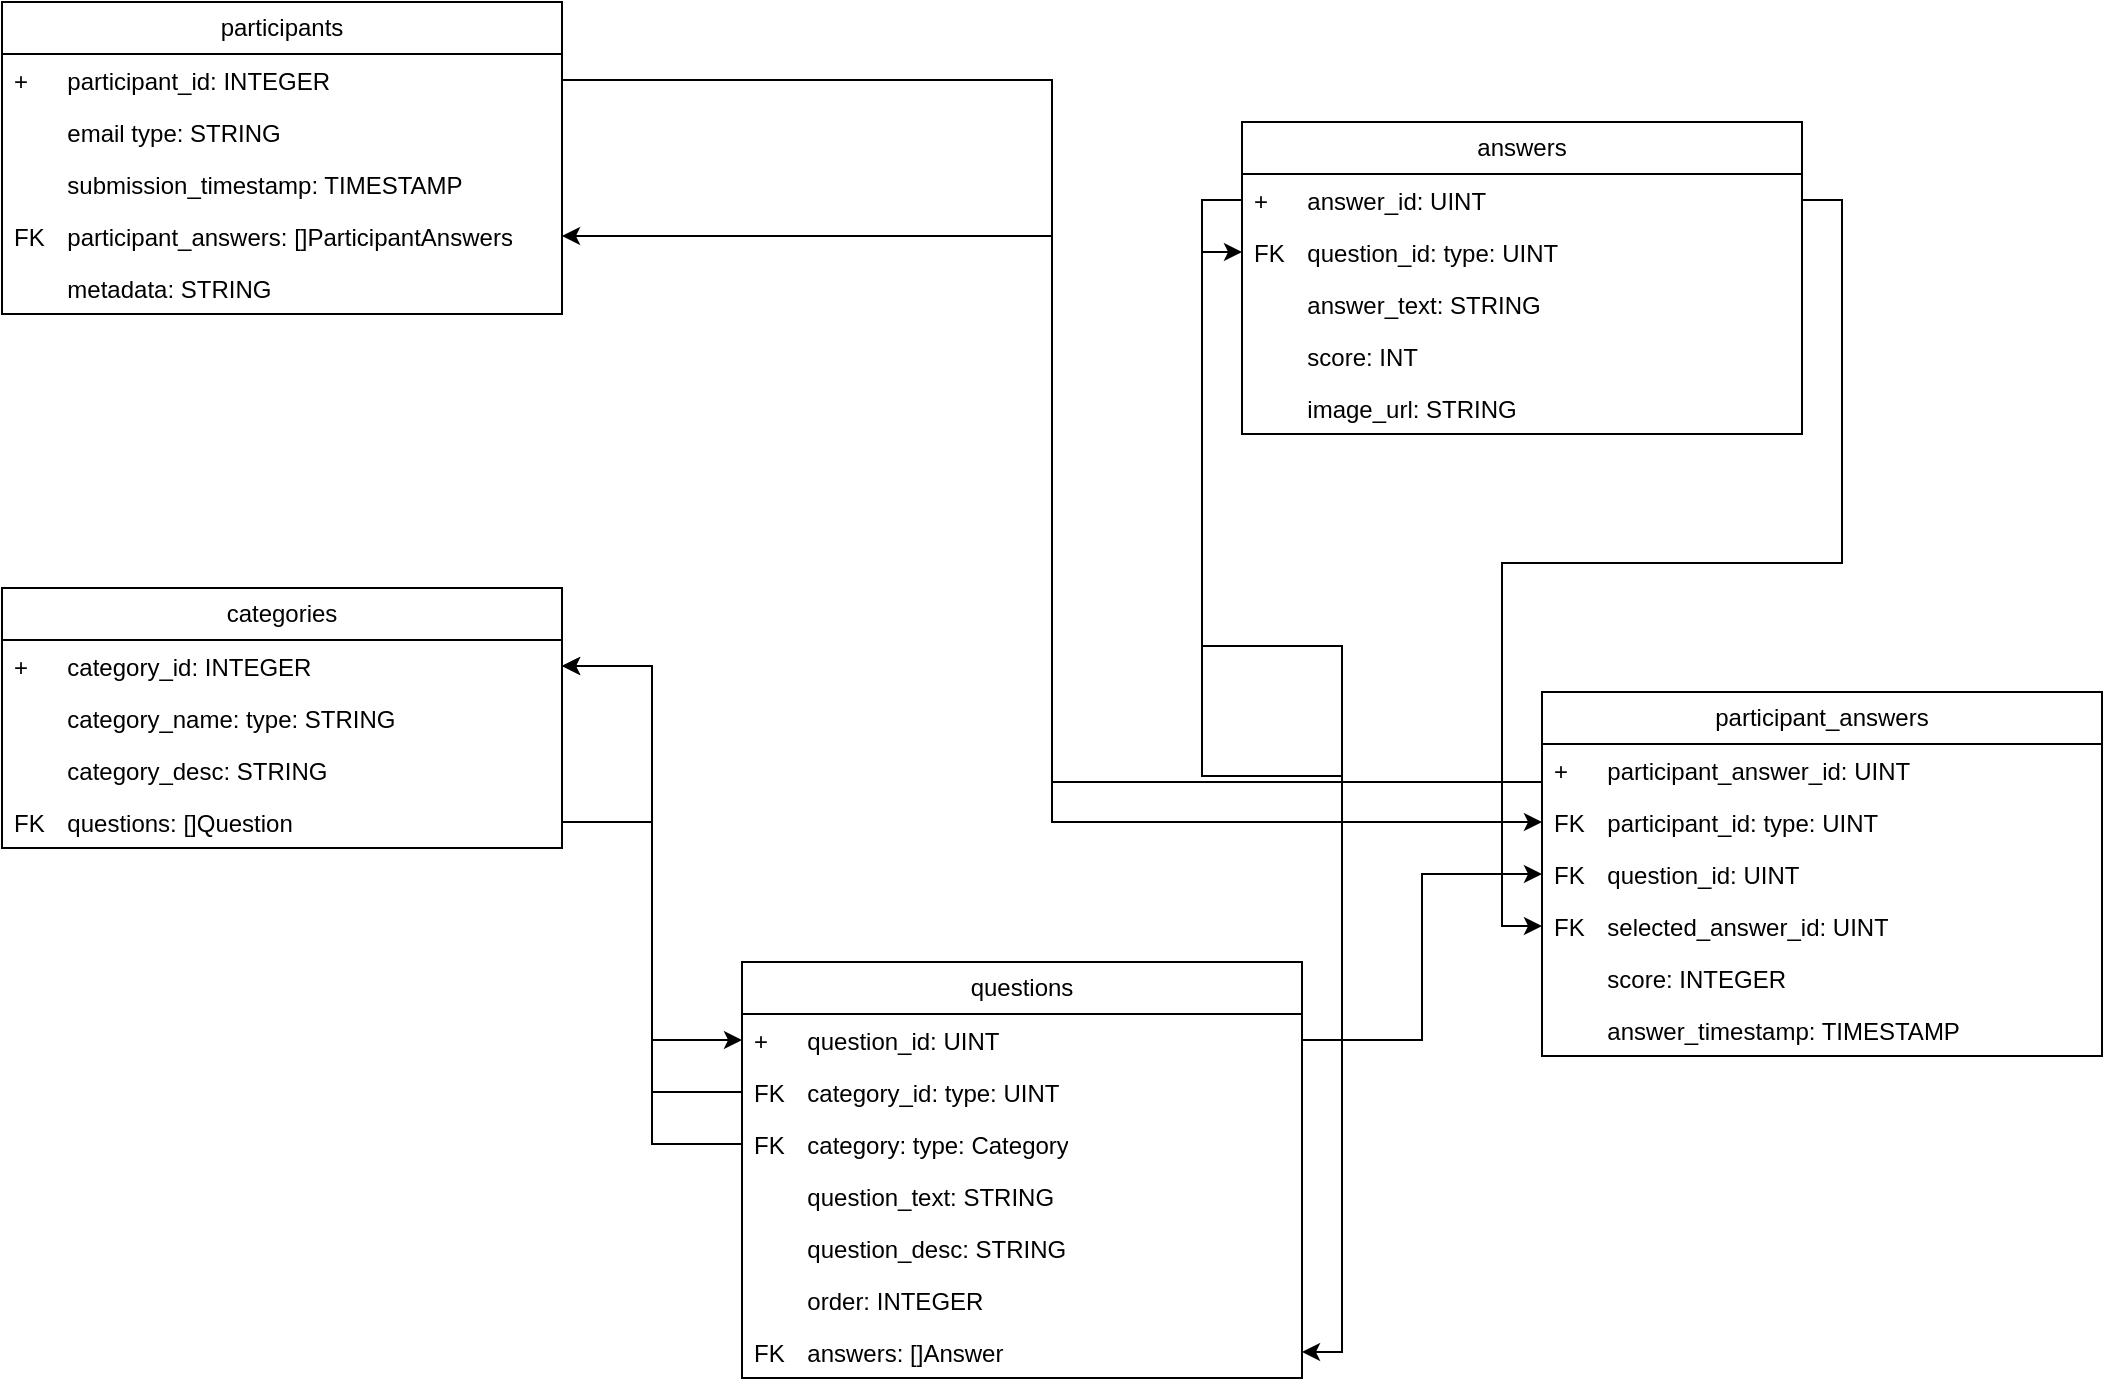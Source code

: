 <mxfile version="26.2.5">
  <diagram name="Page-1" id="a7904f86-f2b4-8e86-fa97-74104820619b">
    <mxGraphModel dx="1074" dy="725" grid="1" gridSize="10" guides="1" tooltips="1" connect="1" arrows="1" fold="1" page="1" pageScale="1" pageWidth="1100" pageHeight="850" background="none" math="0" shadow="0">
      <root>
        <mxCell id="0" />
        <mxCell id="1" parent="0" />
        <mxCell id="0LdGbUvDurumFOOqsk93-16" value="participants" style="swimlane;fontStyle=0;childLayout=stackLayout;horizontal=1;startSize=26;fillColor=none;horizontalStack=0;resizeParent=1;resizeParentMax=0;resizeLast=0;collapsible=1;marginBottom=0;whiteSpace=wrap;html=1;" parent="1" vertex="1">
          <mxGeometry x="50" y="80" width="280" height="156" as="geometry" />
        </mxCell>
        <mxCell id="0LdGbUvDurumFOOqsk93-17" value="&lt;span style=&quot;text-wrap-mode: nowrap;&quot;&gt;+&lt;span style=&quot;white-space: pre;&quot;&gt;&#x9;&lt;/span&gt;&lt;/span&gt;participant_id: INTEGER" style="text;strokeColor=none;fillColor=none;align=left;verticalAlign=top;spacingLeft=4;spacingRight=4;overflow=hidden;rotatable=0;points=[[0,0.5],[1,0.5]];portConstraint=eastwest;whiteSpace=wrap;html=1;" parent="0LdGbUvDurumFOOqsk93-16" vertex="1">
          <mxGeometry y="26" width="280" height="26" as="geometry" />
        </mxCell>
        <mxCell id="0LdGbUvDurumFOOqsk93-18" value="&lt;span style=&quot;white-space: pre;&quot;&gt;&#x9;&lt;/span&gt;email type: STRING" style="text;strokeColor=none;fillColor=none;align=left;verticalAlign=top;spacingLeft=4;spacingRight=4;overflow=hidden;rotatable=0;points=[[0,0.5],[1,0.5]];portConstraint=eastwest;whiteSpace=wrap;html=1;" parent="0LdGbUvDurumFOOqsk93-16" vertex="1">
          <mxGeometry y="52" width="280" height="26" as="geometry" />
        </mxCell>
        <mxCell id="0LdGbUvDurumFOOqsk93-19" value="&lt;span style=&quot;white-space: pre;&quot;&gt;&#x9;&lt;/span&gt;submission_timestamp: TIMESTAMP" style="text;strokeColor=none;fillColor=none;align=left;verticalAlign=top;spacingLeft=4;spacingRight=4;overflow=hidden;rotatable=0;points=[[0,0.5],[1,0.5]];portConstraint=eastwest;whiteSpace=wrap;html=1;" parent="0LdGbUvDurumFOOqsk93-16" vertex="1">
          <mxGeometry y="78" width="280" height="26" as="geometry" />
        </mxCell>
        <mxCell id="0LdGbUvDurumFOOqsk93-54" value="FK&lt;span style=&quot;white-space: pre;&quot;&gt;&#x9;&lt;/span&gt;participant_answers: []ParticipantAnswers" style="text;strokeColor=none;fillColor=none;align=left;verticalAlign=top;spacingLeft=4;spacingRight=4;overflow=hidden;rotatable=0;points=[[0,0.5],[1,0.5]];portConstraint=eastwest;whiteSpace=wrap;html=1;" parent="0LdGbUvDurumFOOqsk93-16" vertex="1">
          <mxGeometry y="104" width="280" height="26" as="geometry" />
        </mxCell>
        <mxCell id="0LdGbUvDurumFOOqsk93-21" value="&lt;span style=&quot;white-space: pre;&quot;&gt;&#x9;&lt;/span&gt;metadata: STRING" style="text;strokeColor=none;fillColor=none;align=left;verticalAlign=top;spacingLeft=4;spacingRight=4;overflow=hidden;rotatable=0;points=[[0,0.5],[1,0.5]];portConstraint=eastwest;whiteSpace=wrap;html=1;" parent="0LdGbUvDurumFOOqsk93-16" vertex="1">
          <mxGeometry y="130" width="280" height="26" as="geometry" />
        </mxCell>
        <mxCell id="0LdGbUvDurumFOOqsk93-22" value="categories" style="swimlane;fontStyle=0;childLayout=stackLayout;horizontal=1;startSize=26;fillColor=none;horizontalStack=0;resizeParent=1;resizeParentMax=0;resizeLast=0;collapsible=1;marginBottom=0;whiteSpace=wrap;html=1;" parent="1" vertex="1">
          <mxGeometry x="50" y="373" width="280" height="130" as="geometry" />
        </mxCell>
        <mxCell id="0LdGbUvDurumFOOqsk93-23" value="&lt;span style=&quot;text-wrap-mode: nowrap;&quot;&gt;+&lt;/span&gt;&lt;span style=&quot;text-wrap-mode: nowrap;&quot;&gt;&lt;span style=&quot;white-space: pre;&quot;&gt;&#x9;&lt;/span&gt;&lt;/span&gt;category_id: INTEGER" style="text;strokeColor=none;fillColor=none;align=left;verticalAlign=top;spacingLeft=4;spacingRight=4;overflow=hidden;rotatable=0;points=[[0,0.5],[1,0.5]];portConstraint=eastwest;whiteSpace=wrap;html=1;" parent="0LdGbUvDurumFOOqsk93-22" vertex="1">
          <mxGeometry y="26" width="280" height="26" as="geometry" />
        </mxCell>
        <mxCell id="0LdGbUvDurumFOOqsk93-24" value="&lt;span style=&quot;white-space: pre;&quot;&gt;&#x9;&lt;/span&gt;category_name: type: STRING" style="text;strokeColor=none;fillColor=none;align=left;verticalAlign=top;spacingLeft=4;spacingRight=4;overflow=hidden;rotatable=0;points=[[0,0.5],[1,0.5]];portConstraint=eastwest;whiteSpace=wrap;html=1;" parent="0LdGbUvDurumFOOqsk93-22" vertex="1">
          <mxGeometry y="52" width="280" height="26" as="geometry" />
        </mxCell>
        <mxCell id="0LdGbUvDurumFOOqsk93-55" value="&lt;span style=&quot;white-space: pre;&quot;&gt;&#x9;&lt;/span&gt;category_desc: STRING" style="text;strokeColor=none;fillColor=none;align=left;verticalAlign=top;spacingLeft=4;spacingRight=4;overflow=hidden;rotatable=0;points=[[0,0.5],[1,0.5]];portConstraint=eastwest;whiteSpace=wrap;html=1;" parent="0LdGbUvDurumFOOqsk93-22" vertex="1">
          <mxGeometry y="78" width="280" height="26" as="geometry" />
        </mxCell>
        <mxCell id="0LdGbUvDurumFOOqsk93-25" value="FK&lt;span style=&quot;white-space: pre;&quot;&gt;&#x9;&lt;/span&gt;questions: []Question" style="text;strokeColor=none;fillColor=none;align=left;verticalAlign=top;spacingLeft=4;spacingRight=4;overflow=hidden;rotatable=0;points=[[0,0.5],[1,0.5]];portConstraint=eastwest;whiteSpace=wrap;html=1;" parent="0LdGbUvDurumFOOqsk93-22" vertex="1">
          <mxGeometry y="104" width="280" height="26" as="geometry" />
        </mxCell>
        <mxCell id="0LdGbUvDurumFOOqsk93-28" value="questions" style="swimlane;fontStyle=0;childLayout=stackLayout;horizontal=1;startSize=26;fillColor=none;horizontalStack=0;resizeParent=1;resizeParentMax=0;resizeLast=0;collapsible=1;marginBottom=0;whiteSpace=wrap;html=1;" parent="1" vertex="1">
          <mxGeometry x="420" y="560" width="280" height="208" as="geometry" />
        </mxCell>
        <mxCell id="0LdGbUvDurumFOOqsk93-29" value="&lt;span style=&quot;text-wrap-mode: nowrap;&quot;&gt;+&lt;/span&gt;&lt;span style=&quot;text-wrap-mode: nowrap;&quot;&gt;&lt;span style=&quot;white-space: pre;&quot;&gt;&#x9;&lt;/span&gt;&lt;/span&gt;question_id: UINT" style="text;strokeColor=none;fillColor=none;align=left;verticalAlign=top;spacingLeft=4;spacingRight=4;overflow=hidden;rotatable=0;points=[[0,0.5],[1,0.5]];portConstraint=eastwest;whiteSpace=wrap;html=1;" parent="0LdGbUvDurumFOOqsk93-28" vertex="1">
          <mxGeometry y="26" width="280" height="26" as="geometry" />
        </mxCell>
        <mxCell id="0LdGbUvDurumFOOqsk93-30" value="FK &lt;span style=&quot;white-space: pre;&quot;&gt;&#x9;&lt;/span&gt;category_id: type: UINT" style="text;strokeColor=none;fillColor=none;align=left;verticalAlign=top;spacingLeft=4;spacingRight=4;overflow=hidden;rotatable=0;points=[[0,0.5],[1,0.5]];portConstraint=eastwest;whiteSpace=wrap;html=1;" parent="0LdGbUvDurumFOOqsk93-28" vertex="1">
          <mxGeometry y="52" width="280" height="26" as="geometry" />
        </mxCell>
        <mxCell id="2MOANbQFgroUjJOWb5Qo-1" value="FK &lt;span style=&quot;white-space: pre;&quot;&gt;&#x9;&lt;/span&gt;category: type: Category" style="text;strokeColor=none;fillColor=none;align=left;verticalAlign=top;spacingLeft=4;spacingRight=4;overflow=hidden;rotatable=0;points=[[0,0.5],[1,0.5]];portConstraint=eastwest;whiteSpace=wrap;html=1;" vertex="1" parent="0LdGbUvDurumFOOqsk93-28">
          <mxGeometry y="78" width="280" height="26" as="geometry" />
        </mxCell>
        <mxCell id="0LdGbUvDurumFOOqsk93-31" value="&lt;span style=&quot;white-space: pre;&quot;&gt;&#x9;&lt;/span&gt;question_text: STRING" style="text;strokeColor=none;fillColor=none;align=left;verticalAlign=top;spacingLeft=4;spacingRight=4;overflow=hidden;rotatable=0;points=[[0,0.5],[1,0.5]];portConstraint=eastwest;whiteSpace=wrap;html=1;" parent="0LdGbUvDurumFOOqsk93-28" vertex="1">
          <mxGeometry y="104" width="280" height="26" as="geometry" />
        </mxCell>
        <mxCell id="0LdGbUvDurumFOOqsk93-36" value="&lt;span style=&quot;white-space: pre;&quot;&gt;&#x9;&lt;/span&gt;question_desc: STRING" style="text;strokeColor=none;fillColor=none;align=left;verticalAlign=top;spacingLeft=4;spacingRight=4;overflow=hidden;rotatable=0;points=[[0,0.5],[1,0.5]];portConstraint=eastwest;whiteSpace=wrap;html=1;" parent="0LdGbUvDurumFOOqsk93-28" vertex="1">
          <mxGeometry y="130" width="280" height="26" as="geometry" />
        </mxCell>
        <mxCell id="0LdGbUvDurumFOOqsk93-37" value="&lt;span style=&quot;white-space: pre;&quot;&gt;&#x9;&lt;/span&gt;order: INTEGER" style="text;strokeColor=none;fillColor=none;align=left;verticalAlign=top;spacingLeft=4;spacingRight=4;overflow=hidden;rotatable=0;points=[[0,0.5],[1,0.5]];portConstraint=eastwest;whiteSpace=wrap;html=1;" parent="0LdGbUvDurumFOOqsk93-28" vertex="1">
          <mxGeometry y="156" width="280" height="26" as="geometry" />
        </mxCell>
        <mxCell id="0LdGbUvDurumFOOqsk93-56" value="FK&lt;span style=&quot;white-space: pre;&quot;&gt;&#x9;&lt;/span&gt;answers: []Answer" style="text;strokeColor=none;fillColor=none;align=left;verticalAlign=top;spacingLeft=4;spacingRight=4;overflow=hidden;rotatable=0;points=[[0,0.5],[1,0.5]];portConstraint=eastwest;whiteSpace=wrap;html=1;" parent="0LdGbUvDurumFOOqsk93-28" vertex="1">
          <mxGeometry y="182" width="280" height="26" as="geometry" />
        </mxCell>
        <mxCell id="0LdGbUvDurumFOOqsk93-32" value="answers" style="swimlane;fontStyle=0;childLayout=stackLayout;horizontal=1;startSize=26;fillColor=none;horizontalStack=0;resizeParent=1;resizeParentMax=0;resizeLast=0;collapsible=1;marginBottom=0;whiteSpace=wrap;html=1;" parent="1" vertex="1">
          <mxGeometry x="670" y="140" width="280" height="156" as="geometry" />
        </mxCell>
        <mxCell id="0LdGbUvDurumFOOqsk93-33" value="&lt;span style=&quot;text-wrap-mode: nowrap;&quot;&gt;+&lt;/span&gt;&lt;span style=&quot;text-wrap-mode: nowrap;&quot;&gt;&lt;span style=&quot;white-space: pre;&quot;&gt;&#x9;&lt;/span&gt;&lt;/span&gt;answer_id: UINT" style="text;strokeColor=none;fillColor=none;align=left;verticalAlign=top;spacingLeft=4;spacingRight=4;overflow=hidden;rotatable=0;points=[[0,0.5],[1,0.5]];portConstraint=eastwest;whiteSpace=wrap;html=1;" parent="0LdGbUvDurumFOOqsk93-32" vertex="1">
          <mxGeometry y="26" width="280" height="26" as="geometry" />
        </mxCell>
        <mxCell id="0LdGbUvDurumFOOqsk93-34" value="FK &lt;span style=&quot;white-space: pre;&quot;&gt;&#x9;&lt;/span&gt;question_id: type: UINT" style="text;strokeColor=none;fillColor=none;align=left;verticalAlign=top;spacingLeft=4;spacingRight=4;overflow=hidden;rotatable=0;points=[[0,0.5],[1,0.5]];portConstraint=eastwest;whiteSpace=wrap;html=1;" parent="0LdGbUvDurumFOOqsk93-32" vertex="1">
          <mxGeometry y="52" width="280" height="26" as="geometry" />
        </mxCell>
        <mxCell id="0LdGbUvDurumFOOqsk93-35" value="&lt;span style=&quot;white-space: pre;&quot;&gt;&#x9;&lt;/span&gt;answer_text: STRING" style="text;strokeColor=none;fillColor=none;align=left;verticalAlign=top;spacingLeft=4;spacingRight=4;overflow=hidden;rotatable=0;points=[[0,0.5],[1,0.5]];portConstraint=eastwest;whiteSpace=wrap;html=1;" parent="0LdGbUvDurumFOOqsk93-32" vertex="1">
          <mxGeometry y="78" width="280" height="26" as="geometry" />
        </mxCell>
        <mxCell id="0LdGbUvDurumFOOqsk93-38" value="&lt;span style=&quot;white-space: pre;&quot;&gt;&#x9;&lt;/span&gt;score: INT" style="text;strokeColor=none;fillColor=none;align=left;verticalAlign=top;spacingLeft=4;spacingRight=4;overflow=hidden;rotatable=0;points=[[0,0.5],[1,0.5]];portConstraint=eastwest;whiteSpace=wrap;html=1;" parent="0LdGbUvDurumFOOqsk93-32" vertex="1">
          <mxGeometry y="104" width="280" height="26" as="geometry" />
        </mxCell>
        <mxCell id="0LdGbUvDurumFOOqsk93-39" value="&lt;span style=&quot;white-space: pre;&quot;&gt;&#x9;&lt;/span&gt;image_url: STRING" style="text;strokeColor=none;fillColor=none;align=left;verticalAlign=top;spacingLeft=4;spacingRight=4;overflow=hidden;rotatable=0;points=[[0,0.5],[1,0.5]];portConstraint=eastwest;whiteSpace=wrap;html=1;" parent="0LdGbUvDurumFOOqsk93-32" vertex="1">
          <mxGeometry y="130" width="280" height="26" as="geometry" />
        </mxCell>
        <mxCell id="0LdGbUvDurumFOOqsk93-40" value="participant_answers" style="swimlane;fontStyle=0;childLayout=stackLayout;horizontal=1;startSize=26;fillColor=none;horizontalStack=0;resizeParent=1;resizeParentMax=0;resizeLast=0;collapsible=1;marginBottom=0;whiteSpace=wrap;html=1;" parent="1" vertex="1">
          <mxGeometry x="820" y="425" width="280" height="182" as="geometry" />
        </mxCell>
        <mxCell id="0LdGbUvDurumFOOqsk93-41" value="&lt;span style=&quot;text-wrap-mode: nowrap;&quot;&gt;+&lt;span style=&quot;white-space: pre;&quot;&gt;&#x9;&lt;/span&gt;&lt;/span&gt;&lt;span style=&quot;text-wrap-mode: nowrap;&quot;&gt;participant_&lt;/span&gt;answer_id: UINT" style="text;strokeColor=none;fillColor=none;align=left;verticalAlign=top;spacingLeft=4;spacingRight=4;overflow=hidden;rotatable=0;points=[[0,0.5],[1,0.5]];portConstraint=eastwest;whiteSpace=wrap;html=1;" parent="0LdGbUvDurumFOOqsk93-40" vertex="1">
          <mxGeometry y="26" width="280" height="26" as="geometry" />
        </mxCell>
        <mxCell id="0LdGbUvDurumFOOqsk93-42" value="FK &lt;span style=&quot;white-space: pre;&quot;&gt;&#x9;&lt;/span&gt;participant_id: type: UINT" style="text;strokeColor=none;fillColor=none;align=left;verticalAlign=top;spacingLeft=4;spacingRight=4;overflow=hidden;rotatable=0;points=[[0,0.5],[1,0.5]];portConstraint=eastwest;whiteSpace=wrap;html=1;" parent="0LdGbUvDurumFOOqsk93-40" vertex="1">
          <mxGeometry y="52" width="280" height="26" as="geometry" />
        </mxCell>
        <mxCell id="0LdGbUvDurumFOOqsk93-43" value="FK&lt;span style=&quot;white-space: pre;&quot;&gt;&#x9;&lt;/span&gt;question_id: UINT" style="text;strokeColor=none;fillColor=none;align=left;verticalAlign=top;spacingLeft=4;spacingRight=4;overflow=hidden;rotatable=0;points=[[0,0.5],[1,0.5]];portConstraint=eastwest;whiteSpace=wrap;html=1;" parent="0LdGbUvDurumFOOqsk93-40" vertex="1">
          <mxGeometry y="78" width="280" height="26" as="geometry" />
        </mxCell>
        <mxCell id="0LdGbUvDurumFOOqsk93-45" value="FK&lt;span style=&quot;white-space: pre;&quot;&gt;&#x9;&lt;/span&gt;selected_answer_id: UINT" style="text;strokeColor=none;fillColor=none;align=left;verticalAlign=top;spacingLeft=4;spacingRight=4;overflow=hidden;rotatable=0;points=[[0,0.5],[1,0.5]];portConstraint=eastwest;whiteSpace=wrap;html=1;" parent="0LdGbUvDurumFOOqsk93-40" vertex="1">
          <mxGeometry y="104" width="280" height="26" as="geometry" />
        </mxCell>
        <mxCell id="0LdGbUvDurumFOOqsk93-44" value="&lt;span style=&quot;white-space: pre;&quot;&gt;&#x9;&lt;/span&gt;score: INTEGER" style="text;strokeColor=none;fillColor=none;align=left;verticalAlign=top;spacingLeft=4;spacingRight=4;overflow=hidden;rotatable=0;points=[[0,0.5],[1,0.5]];portConstraint=eastwest;whiteSpace=wrap;html=1;" parent="0LdGbUvDurumFOOqsk93-40" vertex="1">
          <mxGeometry y="130" width="280" height="26" as="geometry" />
        </mxCell>
        <mxCell id="0LdGbUvDurumFOOqsk93-46" value="&lt;span style=&quot;white-space: pre;&quot;&gt;&#x9;&lt;/span&gt;answer_timestamp: TIMESTAMP" style="text;strokeColor=none;fillColor=none;align=left;verticalAlign=top;spacingLeft=4;spacingRight=4;overflow=hidden;rotatable=0;points=[[0,0.5],[1,0.5]];portConstraint=eastwest;whiteSpace=wrap;html=1;" parent="0LdGbUvDurumFOOqsk93-40" vertex="1">
          <mxGeometry y="156" width="280" height="26" as="geometry" />
        </mxCell>
        <mxCell id="0LdGbUvDurumFOOqsk93-49" style="edgeStyle=orthogonalEdgeStyle;rounded=0;orthogonalLoop=1;jettySize=auto;html=1;exitX=1;exitY=0.5;exitDx=0;exitDy=0;entryX=0;entryY=0.5;entryDx=0;entryDy=0;" parent="1" source="0LdGbUvDurumFOOqsk93-29" target="0LdGbUvDurumFOOqsk93-34" edge="1">
          <mxGeometry relative="1" as="geometry" />
        </mxCell>
        <mxCell id="0LdGbUvDurumFOOqsk93-50" style="edgeStyle=orthogonalEdgeStyle;rounded=0;orthogonalLoop=1;jettySize=auto;html=1;exitX=1;exitY=0.5;exitDx=0;exitDy=0;entryX=0;entryY=0.5;entryDx=0;entryDy=0;" parent="1" source="0LdGbUvDurumFOOqsk93-17" target="0LdGbUvDurumFOOqsk93-42" edge="1">
          <mxGeometry relative="1" as="geometry" />
        </mxCell>
        <mxCell id="0LdGbUvDurumFOOqsk93-51" style="edgeStyle=orthogonalEdgeStyle;rounded=0;orthogonalLoop=1;jettySize=auto;html=1;exitX=1;exitY=0.5;exitDx=0;exitDy=0;entryX=0;entryY=0.5;entryDx=0;entryDy=0;" parent="1" source="0LdGbUvDurumFOOqsk93-29" target="0LdGbUvDurumFOOqsk93-43" edge="1">
          <mxGeometry relative="1" as="geometry" />
        </mxCell>
        <mxCell id="0LdGbUvDurumFOOqsk93-52" style="edgeStyle=orthogonalEdgeStyle;rounded=0;orthogonalLoop=1;jettySize=auto;html=1;exitX=1;exitY=0.5;exitDx=0;exitDy=0;entryX=0;entryY=0.5;entryDx=0;entryDy=0;" parent="1" source="0LdGbUvDurumFOOqsk93-33" target="0LdGbUvDurumFOOqsk93-45" edge="1">
          <mxGeometry relative="1" as="geometry" />
        </mxCell>
        <mxCell id="0LdGbUvDurumFOOqsk93-58" style="edgeStyle=orthogonalEdgeStyle;rounded=0;orthogonalLoop=1;jettySize=auto;html=1;exitX=1;exitY=0.5;exitDx=0;exitDy=0;entryX=0;entryY=0.5;entryDx=0;entryDy=0;" parent="1" source="0LdGbUvDurumFOOqsk93-25" target="0LdGbUvDurumFOOqsk93-29" edge="1">
          <mxGeometry relative="1" as="geometry" />
        </mxCell>
        <mxCell id="0LdGbUvDurumFOOqsk93-59" style="edgeStyle=orthogonalEdgeStyle;rounded=0;orthogonalLoop=1;jettySize=auto;html=1;exitX=0;exitY=0.5;exitDx=0;exitDy=0;entryX=1;entryY=0.5;entryDx=0;entryDy=0;" parent="1" source="0LdGbUvDurumFOOqsk93-30" target="0LdGbUvDurumFOOqsk93-23" edge="1">
          <mxGeometry relative="1" as="geometry" />
        </mxCell>
        <mxCell id="0LdGbUvDurumFOOqsk93-60" style="edgeStyle=orthogonalEdgeStyle;rounded=0;orthogonalLoop=1;jettySize=auto;html=1;exitX=0;exitY=0.5;exitDx=0;exitDy=0;entryX=1;entryY=0.5;entryDx=0;entryDy=0;" parent="1" source="0LdGbUvDurumFOOqsk93-33" target="0LdGbUvDurumFOOqsk93-56" edge="1">
          <mxGeometry relative="1" as="geometry" />
        </mxCell>
        <mxCell id="2MOANbQFgroUjJOWb5Qo-2" style="edgeStyle=orthogonalEdgeStyle;rounded=0;orthogonalLoop=1;jettySize=auto;html=1;exitX=0;exitY=0.5;exitDx=0;exitDy=0;entryX=1;entryY=0.5;entryDx=0;entryDy=0;" edge="1" parent="1" source="2MOANbQFgroUjJOWb5Qo-1" target="0LdGbUvDurumFOOqsk93-23">
          <mxGeometry relative="1" as="geometry" />
        </mxCell>
        <mxCell id="2MOANbQFgroUjJOWb5Qo-3" style="edgeStyle=orthogonalEdgeStyle;rounded=0;orthogonalLoop=1;jettySize=auto;html=1;exitX=0;exitY=0.5;exitDx=0;exitDy=0;entryX=1;entryY=0.5;entryDx=0;entryDy=0;" edge="1" parent="1" source="0LdGbUvDurumFOOqsk93-41" target="0LdGbUvDurumFOOqsk93-54">
          <mxGeometry relative="1" as="geometry">
            <Array as="points">
              <mxPoint x="820" y="470" />
              <mxPoint x="575" y="470" />
              <mxPoint x="575" y="197" />
            </Array>
          </mxGeometry>
        </mxCell>
      </root>
    </mxGraphModel>
  </diagram>
</mxfile>

